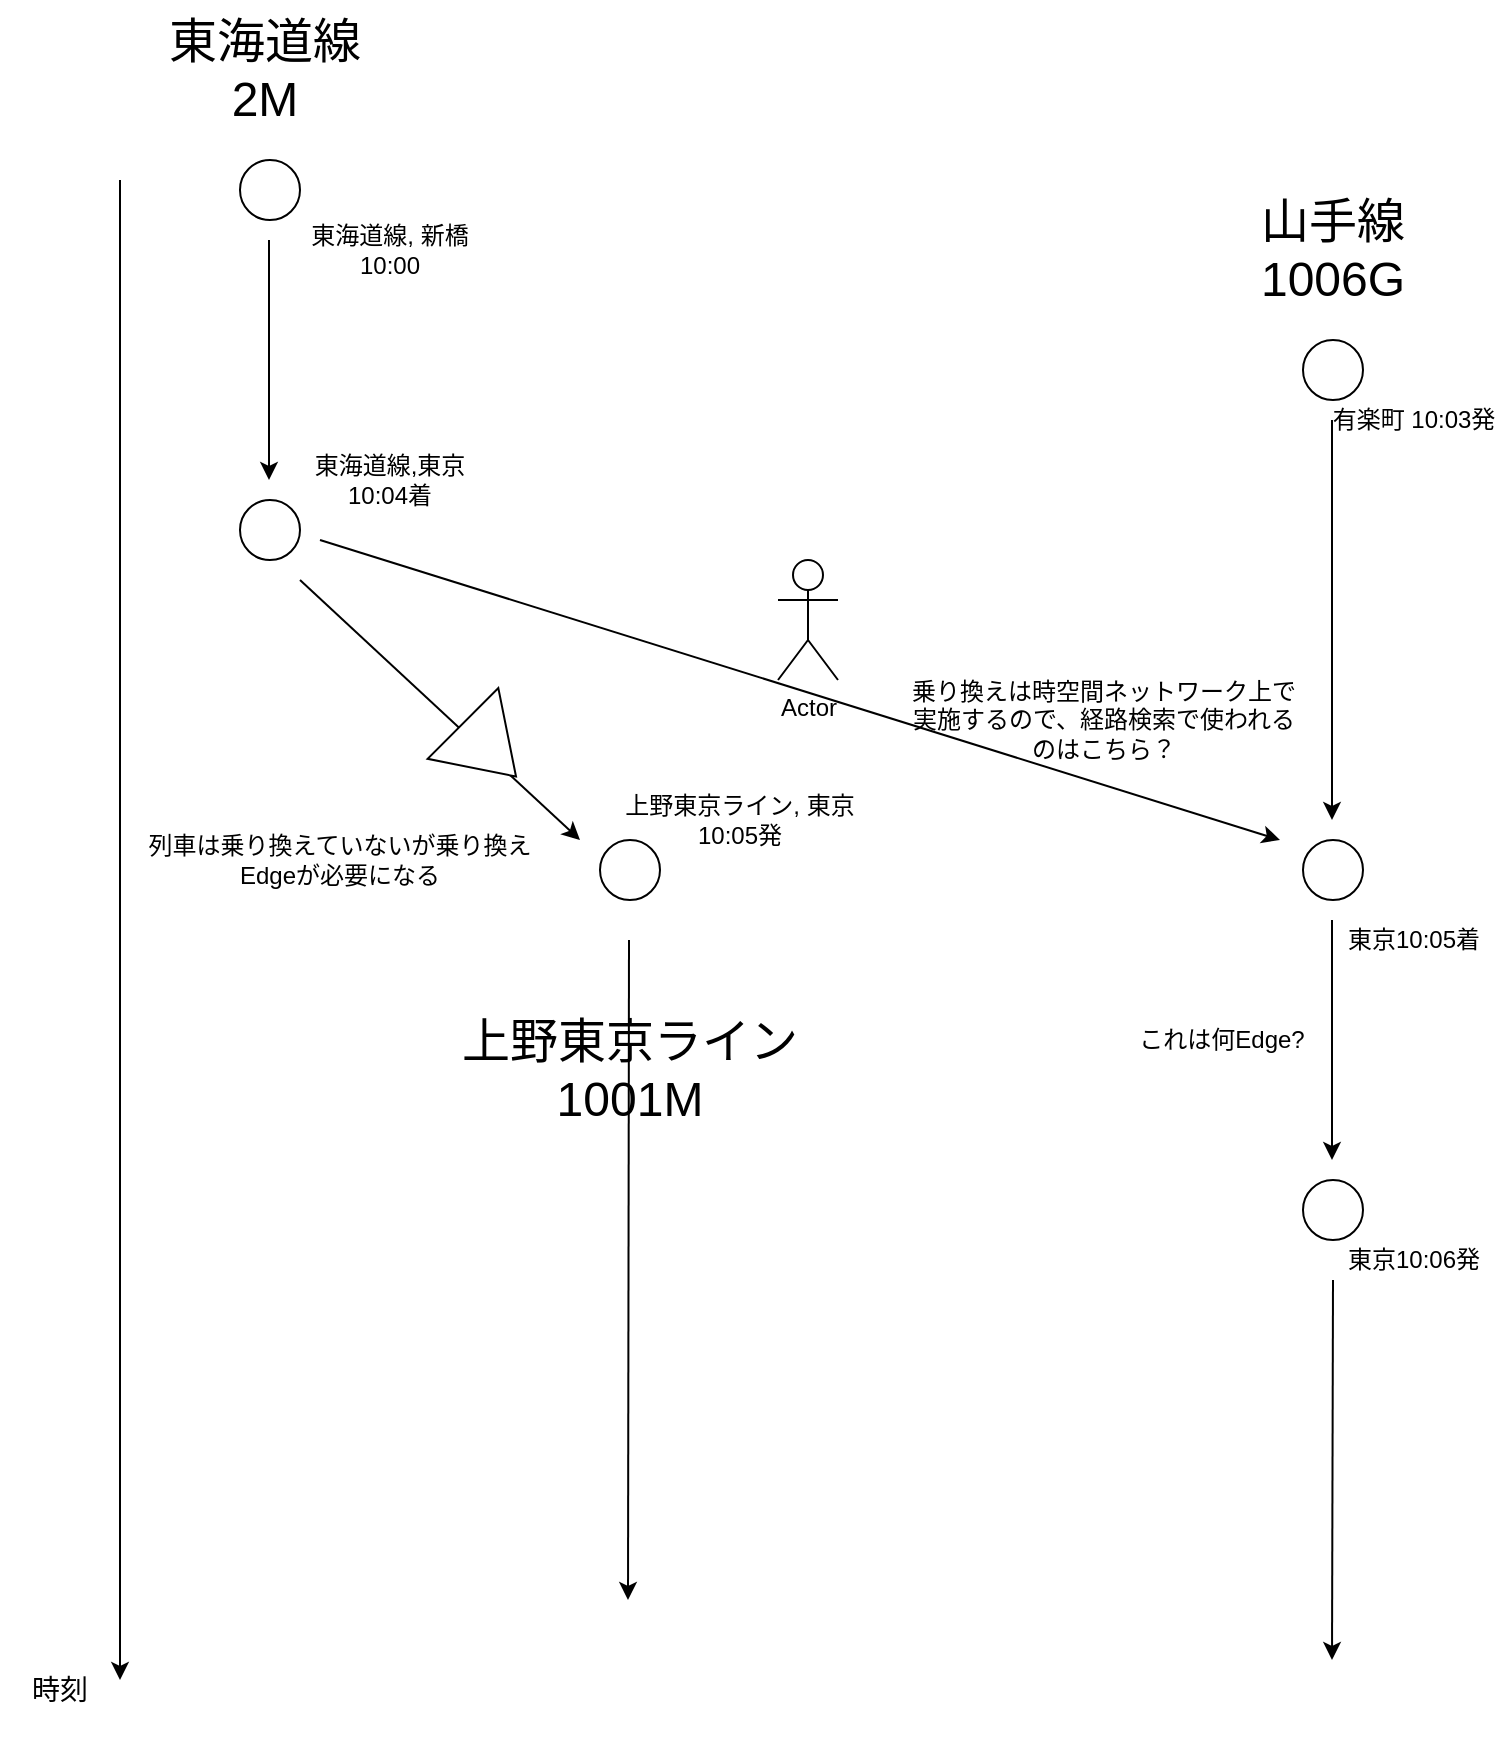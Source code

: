 <mxfile>
    <diagram id="S89AN2lqH0QfbIKYTEvG" name="Page-1">
        <mxGraphModel dx="1701" dy="1150" grid="1" gridSize="10" guides="1" tooltips="1" connect="1" arrows="1" fold="1" page="1" pageScale="1" pageWidth="827" pageHeight="1169" math="0" shadow="0">
            <root>
                <mxCell id="0"/>
                <mxCell id="1" parent="0"/>
                <mxCell id="3" value="" style="ellipse;whiteSpace=wrap;html=1;aspect=fixed;" parent="1" vertex="1">
                    <mxGeometry x="130" y="100" width="30" height="30" as="geometry"/>
                </mxCell>
                <mxCell id="11" value="" style="endArrow=classic;html=1;" parent="1" edge="1">
                    <mxGeometry width="50" height="50" relative="1" as="geometry">
                        <mxPoint x="144.5" y="140" as="sourcePoint"/>
                        <mxPoint x="144.5" y="260" as="targetPoint"/>
                    </mxGeometry>
                </mxCell>
                <mxCell id="12" value="" style="endArrow=classic;html=1;" parent="1" edge="1">
                    <mxGeometry width="50" height="50" relative="1" as="geometry">
                        <mxPoint x="324.5" y="490" as="sourcePoint"/>
                        <mxPoint x="324" y="820" as="targetPoint"/>
                    </mxGeometry>
                </mxCell>
                <mxCell id="16" value="" style="endArrow=classic;html=1;" parent="1" edge="1">
                    <mxGeometry width="50" height="50" relative="1" as="geometry">
                        <mxPoint x="170" y="290" as="sourcePoint"/>
                        <mxPoint x="650" y="440" as="targetPoint"/>
                    </mxGeometry>
                </mxCell>
                <mxCell id="20" value="&lt;font style=&quot;font-size: 24px&quot;&gt;東海道線2M&lt;br&gt;&lt;/font&gt;" style="text;html=1;strokeColor=none;fillColor=none;align=center;verticalAlign=middle;whiteSpace=wrap;rounded=0;" parent="1" vertex="1">
                    <mxGeometry x="90" y="20" width="105" height="70" as="geometry"/>
                </mxCell>
                <mxCell id="21" value="東海道線, 新橋 10:00" style="text;html=1;strokeColor=none;fillColor=none;align=center;verticalAlign=middle;whiteSpace=wrap;rounded=0;" parent="1" vertex="1">
                    <mxGeometry x="160" y="125" width="90" height="40" as="geometry"/>
                </mxCell>
                <mxCell id="23" value="&lt;font&gt;&lt;font style=&quot;font-size: 12px&quot;&gt;乗り換えは時空間ネットワーク上で実施するので、経路検索で使われるのはこちら？&lt;/font&gt;&lt;br&gt;&lt;/font&gt;" style="text;html=1;strokeColor=none;fillColor=none;align=center;verticalAlign=middle;whiteSpace=wrap;rounded=0;" parent="1" vertex="1">
                    <mxGeometry x="461.5" y="360" width="200" height="40" as="geometry"/>
                </mxCell>
                <mxCell id="24" value="&lt;span style=&quot;font-size: 14px&quot;&gt;時刻&lt;/span&gt;" style="text;html=1;strokeColor=none;fillColor=none;align=center;verticalAlign=middle;whiteSpace=wrap;rounded=0;" parent="1" vertex="1">
                    <mxGeometry x="10" y="840" width="60" height="50" as="geometry"/>
                </mxCell>
                <mxCell id="25" value="" style="endArrow=classic;html=1;" edge="1" parent="1">
                    <mxGeometry width="50" height="50" relative="1" as="geometry">
                        <mxPoint x="70" y="110" as="sourcePoint"/>
                        <mxPoint x="70" y="860" as="targetPoint"/>
                    </mxGeometry>
                </mxCell>
                <mxCell id="26" value="" style="ellipse;whiteSpace=wrap;html=1;aspect=fixed;" vertex="1" parent="1">
                    <mxGeometry x="130" y="270" width="30" height="30" as="geometry"/>
                </mxCell>
                <mxCell id="27" value="" style="ellipse;whiteSpace=wrap;html=1;aspect=fixed;" vertex="1" parent="1">
                    <mxGeometry x="310" y="440" width="30" height="30" as="geometry"/>
                </mxCell>
                <mxCell id="28" value="" style="endArrow=classic;html=1;" edge="1" parent="1">
                    <mxGeometry width="50" height="50" relative="1" as="geometry">
                        <mxPoint x="160" y="310" as="sourcePoint"/>
                        <mxPoint x="300" y="440" as="targetPoint"/>
                    </mxGeometry>
                </mxCell>
                <mxCell id="29" value="" style="ellipse;whiteSpace=wrap;html=1;aspect=fixed;" vertex="1" parent="1">
                    <mxGeometry x="661.5" y="190" width="30" height="30" as="geometry"/>
                </mxCell>
                <mxCell id="30" value="" style="endArrow=classic;html=1;" edge="1" parent="1">
                    <mxGeometry width="50" height="50" relative="1" as="geometry">
                        <mxPoint x="676" y="230" as="sourcePoint"/>
                        <mxPoint x="676" y="430" as="targetPoint"/>
                    </mxGeometry>
                </mxCell>
                <mxCell id="31" value="" style="ellipse;whiteSpace=wrap;html=1;aspect=fixed;" vertex="1" parent="1">
                    <mxGeometry x="661.5" y="440" width="30" height="30" as="geometry"/>
                </mxCell>
                <mxCell id="32" value="" style="ellipse;whiteSpace=wrap;html=1;aspect=fixed;" vertex="1" parent="1">
                    <mxGeometry x="661.5" y="610" width="30" height="30" as="geometry"/>
                </mxCell>
                <mxCell id="33" value="" style="endArrow=classic;html=1;" edge="1" parent="1">
                    <mxGeometry width="50" height="50" relative="1" as="geometry">
                        <mxPoint x="676" y="480" as="sourcePoint"/>
                        <mxPoint x="676" y="600" as="targetPoint"/>
                    </mxGeometry>
                </mxCell>
                <mxCell id="34" value="東海道線,東京 10:04着" style="text;html=1;strokeColor=none;fillColor=none;align=center;verticalAlign=middle;whiteSpace=wrap;rounded=0;" vertex="1" parent="1">
                    <mxGeometry x="160" y="240" width="90" height="40" as="geometry"/>
                </mxCell>
                <mxCell id="35" value="上野東京ライン, 東京 10:05発" style="text;html=1;strokeColor=none;fillColor=none;align=center;verticalAlign=middle;whiteSpace=wrap;rounded=0;" vertex="1" parent="1">
                    <mxGeometry x="320" y="410" width="120" height="40" as="geometry"/>
                </mxCell>
                <mxCell id="36" value="&lt;font style=&quot;font-size: 24px&quot;&gt;山手線&lt;br&gt;1006G&lt;br&gt;&lt;/font&gt;" style="text;html=1;strokeColor=none;fillColor=none;align=center;verticalAlign=middle;whiteSpace=wrap;rounded=0;" vertex="1" parent="1">
                    <mxGeometry x="624" y="110" width="105" height="70" as="geometry"/>
                </mxCell>
                <mxCell id="37" value="有楽町 10:03発" style="text;html=1;strokeColor=none;fillColor=none;align=center;verticalAlign=middle;whiteSpace=wrap;rounded=0;" vertex="1" parent="1">
                    <mxGeometry x="671.5" y="210" width="90" height="40" as="geometry"/>
                </mxCell>
                <mxCell id="38" value="東京10:05着" style="text;html=1;strokeColor=none;fillColor=none;align=center;verticalAlign=middle;whiteSpace=wrap;rounded=0;" vertex="1" parent="1">
                    <mxGeometry x="671.5" y="470" width="90" height="40" as="geometry"/>
                </mxCell>
                <mxCell id="39" value="東京10:06発" style="text;html=1;strokeColor=none;fillColor=none;align=center;verticalAlign=middle;whiteSpace=wrap;rounded=0;" vertex="1" parent="1">
                    <mxGeometry x="671.5" y="630" width="90" height="40" as="geometry"/>
                </mxCell>
                <mxCell id="40" value="" style="endArrow=classic;html=1;" edge="1" parent="1">
                    <mxGeometry width="50" height="50" relative="1" as="geometry">
                        <mxPoint x="676.5" y="660" as="sourcePoint"/>
                        <mxPoint x="676" y="850" as="targetPoint"/>
                    </mxGeometry>
                </mxCell>
                <mxCell id="41" value="&lt;font style=&quot;font-size: 24px&quot;&gt;上野東京ライン1001M&lt;br&gt;&lt;/font&gt;" style="text;html=1;strokeColor=none;fillColor=none;align=center;verticalAlign=middle;whiteSpace=wrap;rounded=0;" vertex="1" parent="1">
                    <mxGeometry x="236" y="520" width="177.5" height="70" as="geometry"/>
                </mxCell>
                <mxCell id="43" value="Actor" style="shape=umlActor;verticalLabelPosition=bottom;verticalAlign=top;html=1;outlineConnect=0;" vertex="1" parent="1">
                    <mxGeometry x="399" y="300" width="30" height="60" as="geometry"/>
                </mxCell>
                <mxCell id="44" value="" style="triangle;whiteSpace=wrap;html=1;rotation=45;" vertex="1" parent="1">
                    <mxGeometry x="236" y="370" width="37.5" height="50" as="geometry"/>
                </mxCell>
                <mxCell id="45" value="&lt;font&gt;&lt;font style=&quot;font-size: 12px&quot;&gt;列車は乗り換えていないが乗り換えEdgeが必要になる&lt;/font&gt;&lt;br&gt;&lt;/font&gt;" style="text;html=1;strokeColor=none;fillColor=none;align=center;verticalAlign=middle;whiteSpace=wrap;rounded=0;" vertex="1" parent="1">
                    <mxGeometry x="80" y="430" width="200" height="40" as="geometry"/>
                </mxCell>
                <mxCell id="46" value="&lt;font&gt;&lt;font style=&quot;font-size: 12px&quot;&gt;これは何Edge?&lt;/font&gt;&lt;br&gt;&lt;/font&gt;" style="text;html=1;strokeColor=none;fillColor=none;align=center;verticalAlign=middle;whiteSpace=wrap;rounded=0;" vertex="1" parent="1">
                    <mxGeometry x="570" y="520" width="101.5" height="40" as="geometry"/>
                </mxCell>
            </root>
        </mxGraphModel>
    </diagram>
</mxfile>
